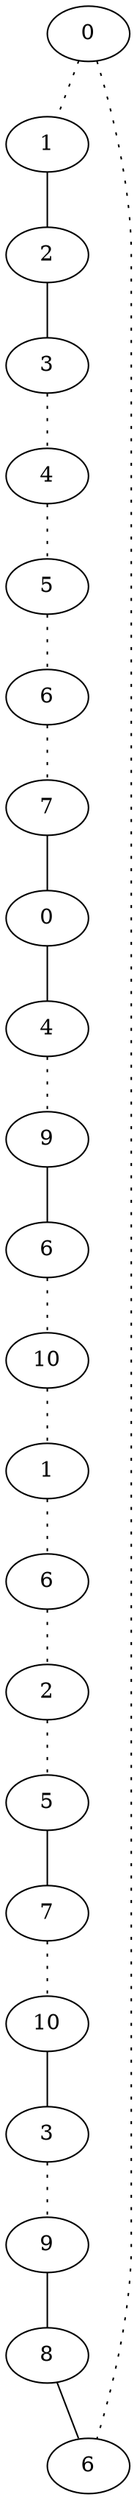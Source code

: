 graph {
a0[label=0];
a1[label=1];
a2[label=2];
a3[label=3];
a4[label=4];
a5[label=5];
a6[label=6];
a7[label=7];
a8[label=0];
a9[label=4];
a10[label=9];
a11[label=6];
a12[label=10];
a13[label=1];
a14[label=6];
a15[label=2];
a16[label=5];
a17[label=7];
a18[label=10];
a19[label=3];
a20[label=9];
a21[label=8];
a22[label=6];
a0 -- a1 [style=dotted];
a0 -- a22 [style=dotted];
a1 -- a2;
a2 -- a3;
a3 -- a4 [style=dotted];
a4 -- a5 [style=dotted];
a5 -- a6 [style=dotted];
a6 -- a7 [style=dotted];
a7 -- a8;
a8 -- a9;
a9 -- a10 [style=dotted];
a10 -- a11;
a11 -- a12 [style=dotted];
a12 -- a13 [style=dotted];
a13 -- a14 [style=dotted];
a14 -- a15 [style=dotted];
a15 -- a16 [style=dotted];
a16 -- a17;
a17 -- a18 [style=dotted];
a18 -- a19;
a19 -- a20 [style=dotted];
a20 -- a21;
a21 -- a22;
}

